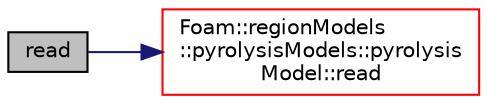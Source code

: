 digraph "read"
{
  bgcolor="transparent";
  edge [fontname="Helvetica",fontsize="10",labelfontname="Helvetica",labelfontsize="10"];
  node [fontname="Helvetica",fontsize="10",shape=record];
  rankdir="LR";
  Node1 [label="read",height=0.2,width=0.4,color="black", fillcolor="grey75", style="filled", fontcolor="black"];
  Node1 -> Node2 [color="midnightblue",fontsize="10",style="solid",fontname="Helvetica"];
  Node2 [label="Foam::regionModels\l::pyrolysisModels::pyrolysis\lModel::read",height=0.2,width=0.4,color="red",URL="$a02098.html#af816873151ddb0126e98bb2f914d8ed5",tooltip="Read control parameters. "];
}
